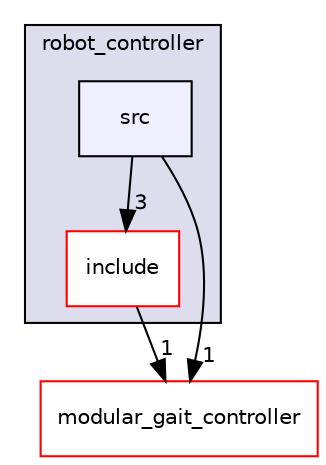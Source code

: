 digraph "catkin_ws/src/control/robot_controller/src" {
  compound=true
  node [ fontsize="10", fontname="Helvetica"];
  edge [ labelfontsize="10", labelfontname="Helvetica"];
  subgraph clusterdir_f37b795a3dd1e31ccee6591fc01a7f18 {
    graph [ bgcolor="#ddddee", pencolor="black", label="robot_controller" fontname="Helvetica", fontsize="10", URL="dir_f37b795a3dd1e31ccee6591fc01a7f18.html"]
  dir_9e88933bffb8c363040895dce01f25df [shape=box label="include" fillcolor="white" style="filled" color="red" URL="dir_9e88933bffb8c363040895dce01f25df.html"];
  dir_13c6e41cdd680d2ca3d05d295145a780 [shape=box, label="src", style="filled", fillcolor="#eeeeff", pencolor="black", URL="dir_13c6e41cdd680d2ca3d05d295145a780.html"];
  }
  dir_9df13c985a4a121f40d831a26c919ebf [shape=box label="modular_gait_controller" fillcolor="white" style="filled" color="red" URL="dir_9df13c985a4a121f40d831a26c919ebf.html"];
  dir_9e88933bffb8c363040895dce01f25df->dir_9df13c985a4a121f40d831a26c919ebf [headlabel="1", labeldistance=1.5 headhref="dir_000053_000011.html"];
  dir_13c6e41cdd680d2ca3d05d295145a780->dir_9df13c985a4a121f40d831a26c919ebf [headlabel="1", labeldistance=1.5 headhref="dir_000055_000011.html"];
  dir_13c6e41cdd680d2ca3d05d295145a780->dir_9e88933bffb8c363040895dce01f25df [headlabel="3", labeldistance=1.5 headhref="dir_000055_000053.html"];
}
